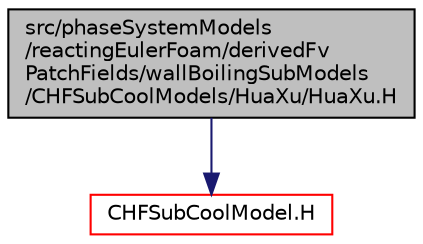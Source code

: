 digraph "src/phaseSystemModels/reactingEulerFoam/derivedFvPatchFields/wallBoilingSubModels/CHFSubCoolModels/HuaXu/HuaXu.H"
{
  bgcolor="transparent";
  edge [fontname="Helvetica",fontsize="10",labelfontname="Helvetica",labelfontsize="10"];
  node [fontname="Helvetica",fontsize="10",shape=record];
  Node1 [label="src/phaseSystemModels\l/reactingEulerFoam/derivedFv\lPatchFields/wallBoilingSubModels\l/CHFSubCoolModels/HuaXu/HuaXu.H",height=0.2,width=0.4,color="black", fillcolor="grey75", style="filled" fontcolor="black"];
  Node1 -> Node2 [color="midnightblue",fontsize="10",style="solid",fontname="Helvetica"];
  Node2 [label="CHFSubCoolModel.H",height=0.2,width=0.4,color="red",URL="$CHFSubCoolModel_8H.html"];
}
